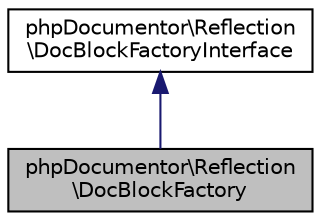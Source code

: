 digraph "phpDocumentor\Reflection\DocBlockFactory"
{
  edge [fontname="Helvetica",fontsize="10",labelfontname="Helvetica",labelfontsize="10"];
  node [fontname="Helvetica",fontsize="10",shape=record];
  Node2 [label="phpDocumentor\\Reflection\l\\DocBlockFactory",height=0.2,width=0.4,color="black", fillcolor="grey75", style="filled", fontcolor="black"];
  Node3 -> Node2 [dir="back",color="midnightblue",fontsize="10",style="solid",fontname="Helvetica"];
  Node3 [label="phpDocumentor\\Reflection\l\\DocBlockFactoryInterface",height=0.2,width=0.4,color="black", fillcolor="white", style="filled",URL="$interfacephpDocumentor_1_1Reflection_1_1DocBlockFactoryInterface.html"];
}
